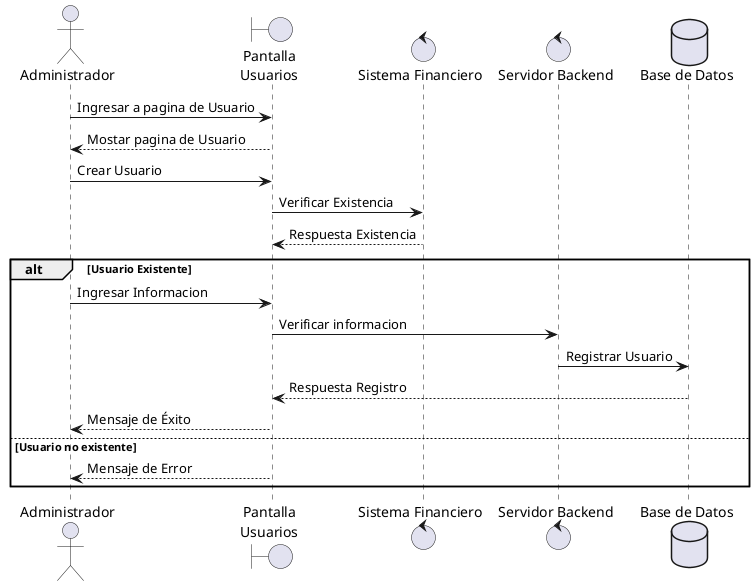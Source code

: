 @startuml Creacion de Usuario
actor Administrador


boundary "Pantalla\nUsuarios" as Usuario
control "Sistema Financiero" as ASFI
control "Servidor Backend" as Backend
database "Base de Datos" as BD

Administrador -> Usuario: Ingresar a pagina de Usuario
Usuario --> Administrador: Mostar pagina de Usuario
Administrador -> Usuario: Crear Usuario
Usuario-> ASFI: Verificar Existencia
ASFI --> Usuario: Respuesta Existencia

alt Usuario Existente
    
    Administrador -> Usuario: Ingresar Informacion

    Usuario -> Backend: Verificar informacion
    Backend -> BD: Registrar Usuario

    BD --> Usuario: Respuesta Registro

    Usuario --> Administrador: Mensaje de Éxito

else Usuario no existente

    Usuario --> Administrador: Mensaje de Error
end
@enduml